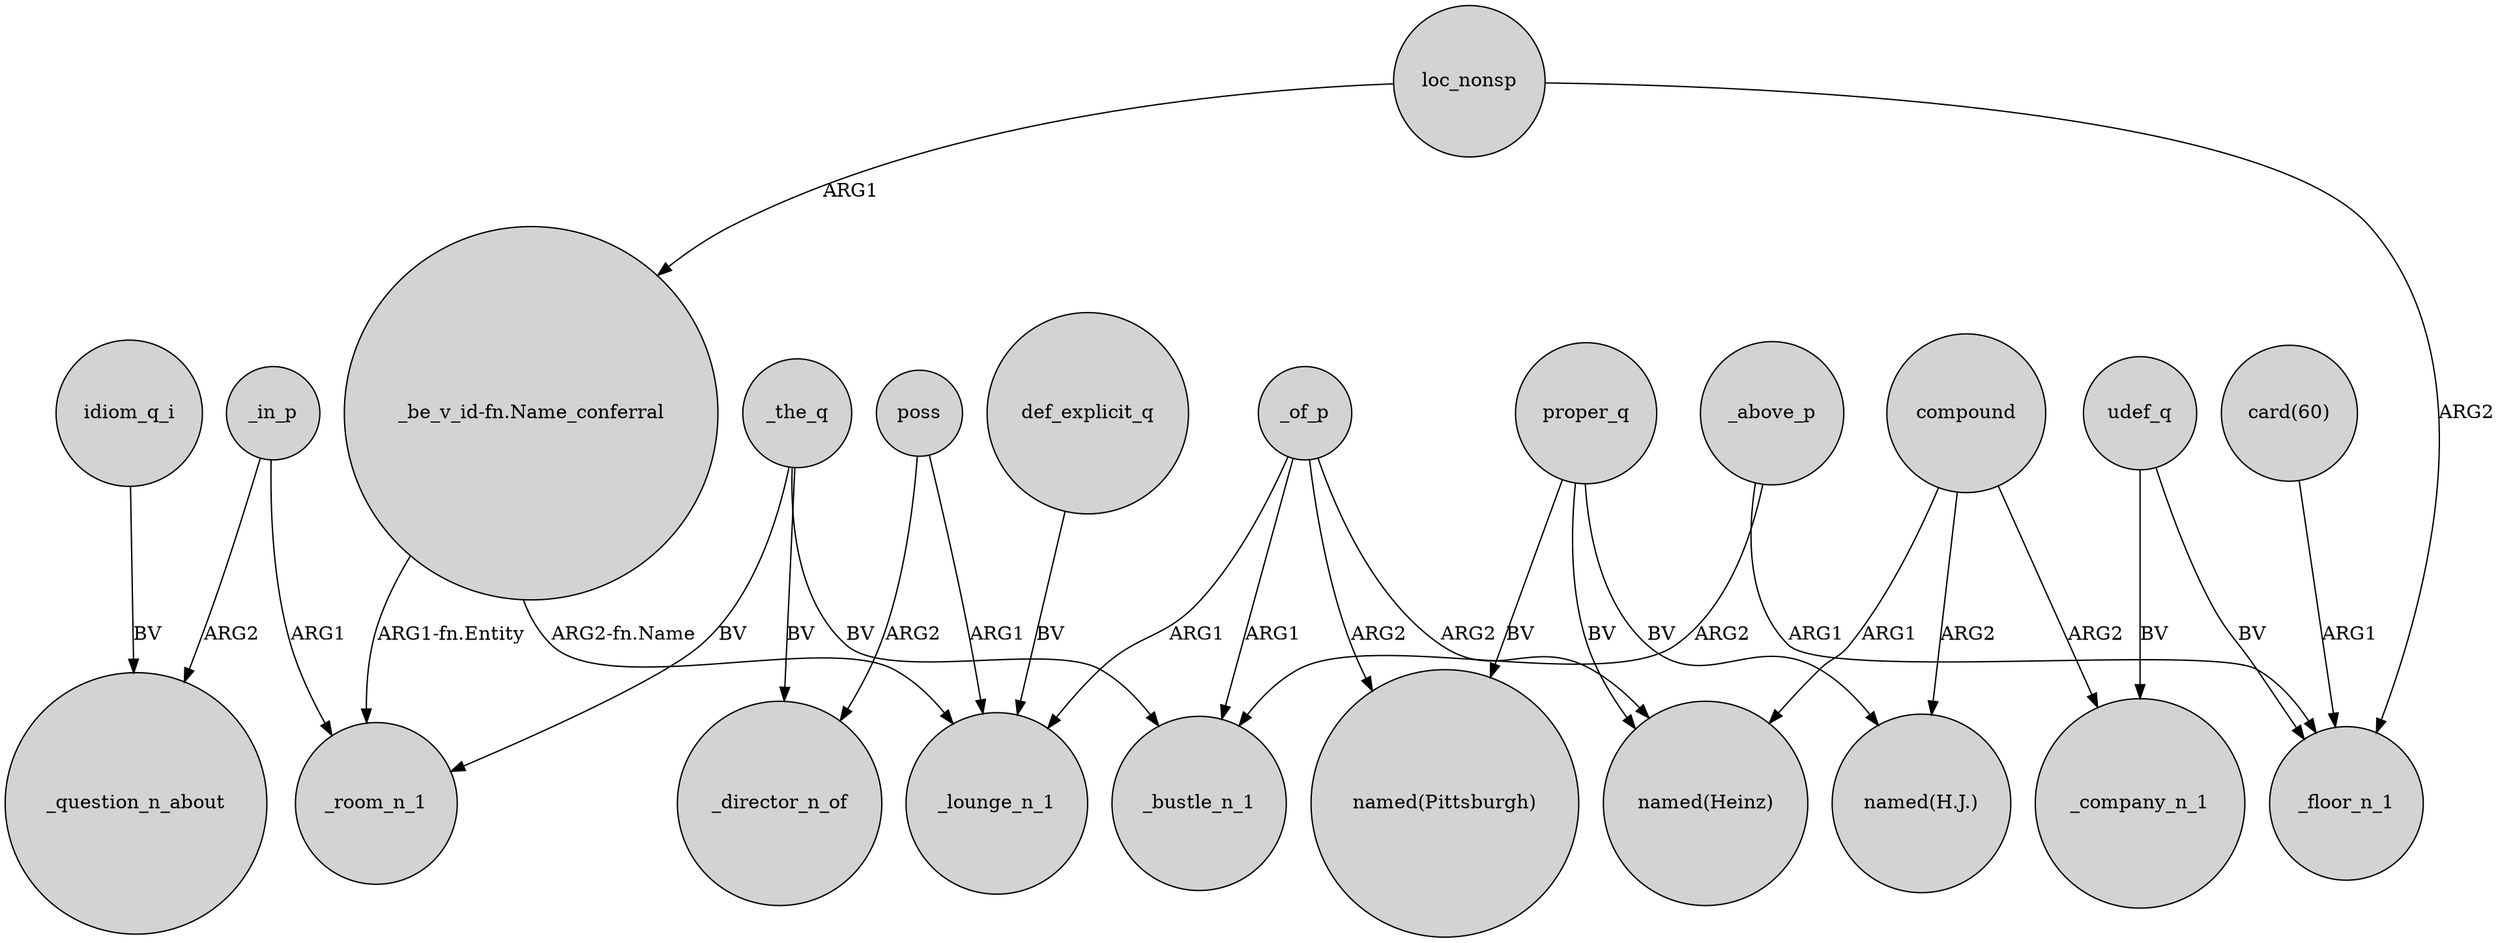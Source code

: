 digraph {
	node [shape=circle style=filled]
	_the_q -> _room_n_1 [label=BV]
	poss -> _lounge_n_1 [label=ARG1]
	loc_nonsp -> _floor_n_1 [label=ARG2]
	_of_p -> "named(Pittsburgh)" [label=ARG2]
	compound -> _company_n_1 [label=ARG2]
	udef_q -> _company_n_1 [label=BV]
	_the_q -> _director_n_of [label=BV]
	loc_nonsp -> "_be_v_id-fn.Name_conferral" [label=ARG1]
	_in_p -> _room_n_1 [label=ARG1]
	_of_p -> "named(Heinz)" [label=ARG2]
	def_explicit_q -> _lounge_n_1 [label=BV]
	compound -> "named(Heinz)" [label=ARG1]
	"_be_v_id-fn.Name_conferral" -> _room_n_1 [label="ARG1-fn.Entity"]
	proper_q -> "named(H.J.)" [label=BV]
	_in_p -> _question_n_about [label=ARG2]
	poss -> _director_n_of [label=ARG2]
	_above_p -> _floor_n_1 [label=ARG1]
	"card(60)" -> _floor_n_1 [label=ARG1]
	proper_q -> "named(Pittsburgh)" [label=BV]
	_above_p -> _bustle_n_1 [label=ARG2]
	compound -> "named(H.J.)" [label=ARG2]
	_of_p -> _bustle_n_1 [label=ARG1]
	"_be_v_id-fn.Name_conferral" -> _lounge_n_1 [label="ARG2-fn.Name"]
	proper_q -> "named(Heinz)" [label=BV]
	udef_q -> _floor_n_1 [label=BV]
	_the_q -> _bustle_n_1 [label=BV]
	_of_p -> _lounge_n_1 [label=ARG1]
	idiom_q_i -> _question_n_about [label=BV]
}
